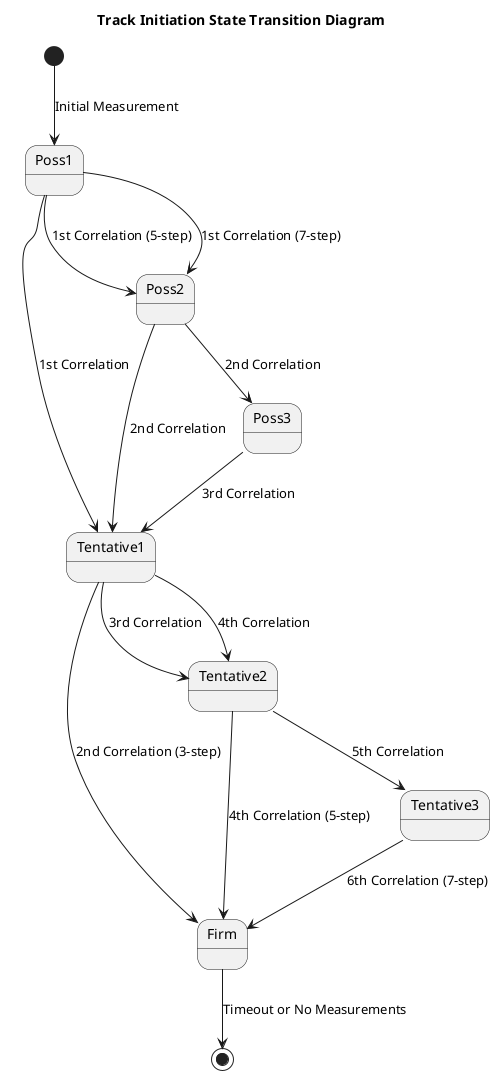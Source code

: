 @startuml
title Track Initiation State Transition Diagram

[*] --> Poss1 : Initial Measurement
Poss1 --> Tentative1 : 1st Correlation
Tentative1 --> Firm : 2nd Correlation (3-step)

Poss1 --> Poss2 : 1st Correlation (5-step)
Poss2 --> Tentative1 : 2nd Correlation
Tentative1 --> Tentative2 : 3rd Correlation
Tentative2 --> Firm : 4th Correlation (5-step)

Poss1 --> Poss2 : 1st Correlation (7-step)
Poss2 --> Poss3 : 2nd Correlation
Poss3 --> Tentative1 : 3rd Correlation
Tentative1 --> Tentative2 : 4th Correlation
Tentative2 --> Tentative3 : 5th Correlation
Tentative3 --> Firm : 6th Correlation (7-step)

Firm --> [*] : Timeout or No Measurements
@enduml
